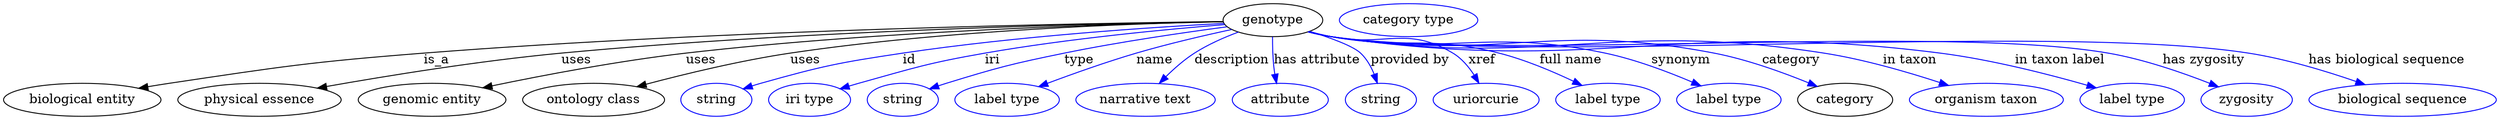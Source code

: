 digraph {
	graph [bb="0,0,2697.5,123"];
	node [label="\N"];
	genotype	[height=0.5,
		label=genotype,
		pos="1372.1,105",
		width=1.4985];
	"biological entity"	[height=0.5,
		pos="85.142,18",
		width=2.3651];
	genotype -> "biological entity"	[label=is_a,
		lp="469.14,61.5",
		pos="e,146.64,30.538 1318.3,103.47 1176.7,101.75 782.32,94.831 455.14,69 332.43,59.311 301.89,54.183 180.14,36 172.51,34.86 164.55,33.58 \
156.63,32.248"];
	"physical essence"	[height=0.5,
		pos="277.14,18",
		width=2.4553];
	genotype -> "physical essence"	[label=uses,
		lp="619.64,61.5",
		pos="e,339.67,30.795 1318.4,103.36 1192.9,101.46 870.91,94.326 603.14,69 515.44,60.705 415.41,44.321 349.54,32.567"];
	"genomic entity"	[height=0.5,
		pos="463.14,18",
		width=2.2206];
	genotype -> "genomic entity"	[label=uses,
		lp="754.64,61.5",
		pos="e,518.14,31.16 1318.1,103.21 1208.4,101.12 951.95,93.777 738.14,69 665.76,60.612 583.68,44.863 528.18,33.273"];
	"ontology class"	[height=0.5,
		pos="638.14,18",
		width=2.1304];
	genotype -> "ontology class"	[label=uses,
		lp="868.64,61.5",
		pos="e,685.31,32.351 1318.3,103.25 1223.6,101.29 1021.1,94.246 852.14,69 798.23,60.942 737.84,46.305 695,34.942"];
	id	[color=blue,
		height=0.5,
		label=string,
		pos="771.14,18",
		width=1.0652];
	genotype -> id	[color=blue,
		label=id,
		lp="981.14,61.5",
		pos="e,800.14,29.954 1319.1,101.4 1242.6,97.181 1096.9,87.4 974.14,69 904.49,58.562 886.93,55.131 819.14,36 816.04,35.124 812.84,34.151 \
809.64,33.129",
		style=solid];
	iri	[color=blue,
		height=0.5,
		label="iri type",
		pos="872.14,18",
		width=1.2277];
	genotype -> iri	[color=blue,
		label=iri,
		lp="1071.1,61.5",
		pos="e,905.45,29.879 1320.2,100.09 1258.6,94.995 1152.9,84.825 1063.1,69 1001.5,58.121 986.49,52.747 926.14,36 922.57,35.009 918.88,33.941 \
915.18,32.84",
		style=solid];
	type	[color=blue,
		height=0.5,
		label=string,
		pos="973.14,18",
		width=1.0652];
	genotype -> type	[color=blue,
		label=type,
		lp="1163.1,61.5",
		pos="e,1002.1,29.944 1322.7,97.759 1277,91.639 1207.1,81.43 1147.1,69 1090,57.17 1075.8,53.27 1020.1,36 1017.4,35.145 1014.5,34.225 1011.7,\
33.271",
		style=solid];
	name	[color=blue,
		height=0.5,
		label="label type",
		pos="1086.1,18",
		width=1.5707];
	genotype -> name	[color=blue,
		label=name,
		lp="1245.1,61.5",
		pos="e,1120.1,32.403 1327.4,94.711 1298.1,88.291 1259.1,79.111 1225.1,69 1192.7,59.349 1156.9,46.381 1129.7,36.07",
		style=solid];
	description	[color=blue,
		height=0.5,
		label="narrative text",
		pos="1236.1,18",
		width=2.0943];
	genotype -> description	[color=blue,
		label=description,
		lp="1327.6,61.5",
		pos="e,1250.4,36.011 1334.2,91.947 1318.9,86.202 1301.5,78.49 1287.1,69 1276.4,61.925 1266,52.383 1257.4,43.532",
		style=solid];
	"has attribute"	[color=blue,
		height=0.5,
		label=attribute,
		pos="1381.1,18",
		width=1.4443];
	genotype -> "has attribute"	[color=blue,
		label="has attribute",
		lp="1420.1,61.5",
		pos="e,1376.5,35.966 1371.6,86.814 1371.5,77.14 1371.8,64.858 1373.1,54 1373.5,51.309 1373.9,48.522 1374.4,45.749",
		style=solid];
	"provided by"	[color=blue,
		height=0.5,
		label=string,
		pos="1489.1,18",
		width=1.0652];
	genotype -> "provided by"	[color=blue,
		label="provided by",
		lp="1520.6,61.5",
		pos="e,1485.2,36.312 1412,92.756 1434.1,85.867 1458.8,76.887 1467.1,69 1473.8,62.743 1478.6,54.117 1481.9,45.79",
		style=solid];
	xref	[color=blue,
		height=0.5,
		label=uriorcurie,
		pos="1603.1,18",
		width=1.5887];
	genotype -> xref	[color=blue,
		label=xref,
		lp="1598.6,61.5",
		pos="e,1595.3,36.23 1411.3,92.608 1419.1,90.555 1427.4,88.572 1435.1,87 1493.2,75.263 1516.4,99.5 1567.1,69 1576.6,63.297 1584.3,54.033 \
1590.1,45.019",
		style=solid];
	"full name"	[color=blue,
		height=0.5,
		label="label type",
		pos="1735.1,18",
		width=1.5707];
	genotype -> "full name"	[color=blue,
		label="full name",
		lp="1694.6,61.5",
		pos="e,1706.9,33.844 1410.9,92.467 1418.9,90.401 1427.2,88.448 1435.1,87 1515.1,72.362 1538.4,89.085 1617.1,69 1645.1,61.88 1674.9,49.169 \
1697.6,38.345",
		style=solid];
	synonym	[color=blue,
		height=0.5,
		label="label type",
		pos="1866.1,18",
		width=1.5707];
	genotype -> synonym	[color=blue,
		label=synonym,
		lp="1814.1,61.5",
		pos="e,1835.8,33.294 1410.5,92.317 1418.6,90.236 1427.1,88.316 1435.1,87 1565.7,65.664 1602.8,96.416 1732.1,69 1764.9,62.054 1800.4,48.54 \
1826.6,37.311",
		style=solid];
	category	[height=0.5,
		pos="1992.1,18",
		width=1.4263];
	genotype -> category	[color=blue,
		label=category,
		lp="1933.6,61.5",
		pos="e,1961.8,32.617 1410.5,92.21 1418.6,90.137 1427.1,88.247 1435.1,87 1617.6,58.781 1668.9,104.04 1850.1,69 1885.7,62.122 1924.4,48.027 \
1952.4,36.551",
		style=solid];
	"in taxon"	[color=blue,
		height=0.5,
		label="organism taxon",
		pos="2145.1,18",
		width=2.3109];
	genotype -> "in taxon"	[color=blue,
		label="in taxon",
		lp="2062.1,61.5",
		pos="e,2104.2,33.71 1410.5,92.15 1418.6,90.081 1427.1,88.208 1435.1,87 1670,51.835 1734.5,105.72 1969.1,69 2012.1,62.272 2059.5,48.429 \
2094.3,37.011",
		style=solid];
	"in taxon label"	[color=blue,
		height=0.5,
		label="label type",
		pos="2303.1,18",
		width=1.5707];
	genotype -> "in taxon label"	[color=blue,
		label="in taxon label",
		lp="2224.6,61.5",
		pos="e,2264.1,31.059 1410.2,92.196 1418.3,90.096 1427,88.198 1435.1,87 1725.5,44.479 1804.1,106.4 2095.1,69 2150.6,61.879 2212.7,45.86 \
2254.5,33.861",
		style=solid];
	"has zygosity"	[color=blue,
		height=0.5,
		label=zygosity,
		pos="2427.1,18",
		width=1.3721];
	genotype -> "has zygosity"	[color=blue,
		label="has zygosity",
		lp="2380.6,61.5",
		pos="e,2396.5,32.232 1410.1,92.159 1418.3,90.061 1427,88.174 1435.1,87 1620.4,60.426 2092.7,100.95 2277.1,69 2315.4,62.369 2357.2,47.792 \
2386.9,36.079",
		style=solid];
	"has biological sequence"	[color=blue,
		height=0.5,
		label="biological sequence",
		pos="2596.1,18",
		width=2.8164];
	genotype -> "has biological sequence"	[color=blue,
		label="has biological sequence",
		lp="2578.6,61.5",
		pos="e,2555.7,34.508 1410.1,92.138 1418.3,90.042 1427,88.161 1435.1,87 1653.9,55.989 2210.8,103 2429.1,69 2469.3,62.753 2513.2,49.327 \
2545.9,37.959",
		style=solid];
	"named thing_category"	[color=blue,
		height=0.5,
		label="category type",
		pos="1519.1,105",
		width=2.0762];
}
